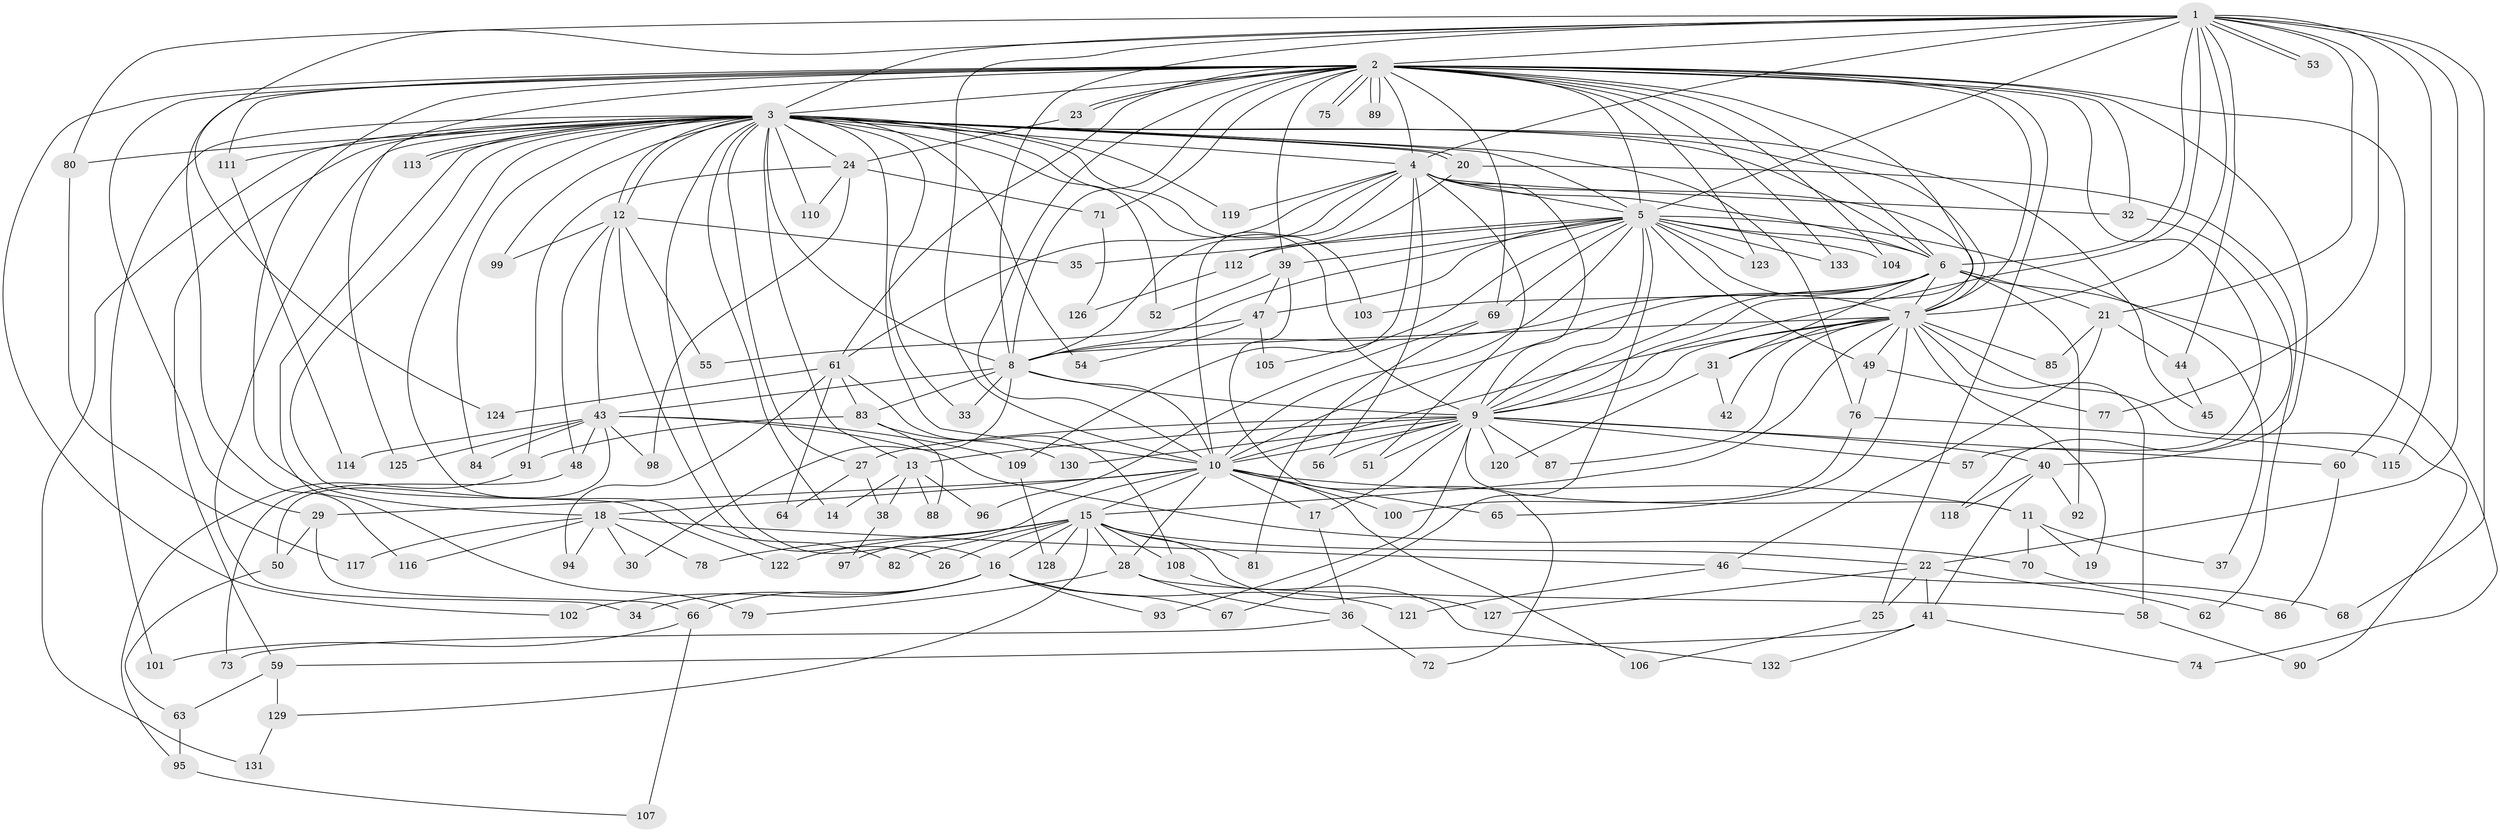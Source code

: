 // Generated by graph-tools (version 1.1) at 2025/13/03/09/25 04:13:55]
// undirected, 133 vertices, 291 edges
graph export_dot {
graph [start="1"]
  node [color=gray90,style=filled];
  1;
  2;
  3;
  4;
  5;
  6;
  7;
  8;
  9;
  10;
  11;
  12;
  13;
  14;
  15;
  16;
  17;
  18;
  19;
  20;
  21;
  22;
  23;
  24;
  25;
  26;
  27;
  28;
  29;
  30;
  31;
  32;
  33;
  34;
  35;
  36;
  37;
  38;
  39;
  40;
  41;
  42;
  43;
  44;
  45;
  46;
  47;
  48;
  49;
  50;
  51;
  52;
  53;
  54;
  55;
  56;
  57;
  58;
  59;
  60;
  61;
  62;
  63;
  64;
  65;
  66;
  67;
  68;
  69;
  70;
  71;
  72;
  73;
  74;
  75;
  76;
  77;
  78;
  79;
  80;
  81;
  82;
  83;
  84;
  85;
  86;
  87;
  88;
  89;
  90;
  91;
  92;
  93;
  94;
  95;
  96;
  97;
  98;
  99;
  100;
  101;
  102;
  103;
  104;
  105;
  106;
  107;
  108;
  109;
  110;
  111;
  112;
  113;
  114;
  115;
  116;
  117;
  118;
  119;
  120;
  121;
  122;
  123;
  124;
  125;
  126;
  127;
  128;
  129;
  130;
  131;
  132;
  133;
  1 -- 2;
  1 -- 3;
  1 -- 4;
  1 -- 5;
  1 -- 6;
  1 -- 7;
  1 -- 8;
  1 -- 9;
  1 -- 10;
  1 -- 21;
  1 -- 22;
  1 -- 44;
  1 -- 53;
  1 -- 53;
  1 -- 68;
  1 -- 77;
  1 -- 80;
  1 -- 115;
  1 -- 124;
  2 -- 3;
  2 -- 4;
  2 -- 5;
  2 -- 6;
  2 -- 7;
  2 -- 8;
  2 -- 9;
  2 -- 10;
  2 -- 18;
  2 -- 23;
  2 -- 23;
  2 -- 25;
  2 -- 29;
  2 -- 32;
  2 -- 39;
  2 -- 40;
  2 -- 57;
  2 -- 60;
  2 -- 61;
  2 -- 69;
  2 -- 71;
  2 -- 75;
  2 -- 75;
  2 -- 89;
  2 -- 89;
  2 -- 102;
  2 -- 104;
  2 -- 111;
  2 -- 116;
  2 -- 123;
  2 -- 125;
  2 -- 133;
  3 -- 4;
  3 -- 5;
  3 -- 6;
  3 -- 7;
  3 -- 8;
  3 -- 9;
  3 -- 10;
  3 -- 12;
  3 -- 12;
  3 -- 13;
  3 -- 14;
  3 -- 16;
  3 -- 20;
  3 -- 20;
  3 -- 24;
  3 -- 27;
  3 -- 33;
  3 -- 34;
  3 -- 45;
  3 -- 52;
  3 -- 54;
  3 -- 59;
  3 -- 76;
  3 -- 79;
  3 -- 80;
  3 -- 82;
  3 -- 84;
  3 -- 99;
  3 -- 101;
  3 -- 103;
  3 -- 110;
  3 -- 111;
  3 -- 113;
  3 -- 113;
  3 -- 119;
  3 -- 122;
  3 -- 131;
  4 -- 5;
  4 -- 6;
  4 -- 7;
  4 -- 8;
  4 -- 9;
  4 -- 10;
  4 -- 32;
  4 -- 51;
  4 -- 56;
  4 -- 61;
  4 -- 109;
  4 -- 119;
  5 -- 6;
  5 -- 7;
  5 -- 8;
  5 -- 9;
  5 -- 10;
  5 -- 35;
  5 -- 37;
  5 -- 39;
  5 -- 47;
  5 -- 49;
  5 -- 67;
  5 -- 69;
  5 -- 104;
  5 -- 105;
  5 -- 112;
  5 -- 123;
  5 -- 133;
  6 -- 7;
  6 -- 8;
  6 -- 9;
  6 -- 10;
  6 -- 21;
  6 -- 31;
  6 -- 74;
  6 -- 92;
  6 -- 103;
  7 -- 8;
  7 -- 9;
  7 -- 10;
  7 -- 15;
  7 -- 19;
  7 -- 31;
  7 -- 42;
  7 -- 49;
  7 -- 58;
  7 -- 65;
  7 -- 85;
  7 -- 87;
  7 -- 90;
  8 -- 9;
  8 -- 10;
  8 -- 30;
  8 -- 33;
  8 -- 43;
  8 -- 83;
  9 -- 10;
  9 -- 11;
  9 -- 13;
  9 -- 17;
  9 -- 27;
  9 -- 40;
  9 -- 51;
  9 -- 56;
  9 -- 57;
  9 -- 60;
  9 -- 87;
  9 -- 93;
  9 -- 120;
  9 -- 130;
  10 -- 11;
  10 -- 15;
  10 -- 17;
  10 -- 18;
  10 -- 28;
  10 -- 29;
  10 -- 65;
  10 -- 97;
  10 -- 100;
  10 -- 106;
  11 -- 19;
  11 -- 37;
  11 -- 70;
  12 -- 26;
  12 -- 35;
  12 -- 43;
  12 -- 48;
  12 -- 55;
  12 -- 99;
  13 -- 14;
  13 -- 38;
  13 -- 88;
  13 -- 96;
  15 -- 16;
  15 -- 22;
  15 -- 26;
  15 -- 28;
  15 -- 78;
  15 -- 81;
  15 -- 82;
  15 -- 108;
  15 -- 122;
  15 -- 127;
  15 -- 128;
  15 -- 129;
  16 -- 34;
  16 -- 66;
  16 -- 67;
  16 -- 93;
  16 -- 102;
  16 -- 121;
  17 -- 36;
  18 -- 30;
  18 -- 46;
  18 -- 78;
  18 -- 94;
  18 -- 116;
  18 -- 117;
  20 -- 62;
  20 -- 112;
  21 -- 44;
  21 -- 46;
  21 -- 85;
  22 -- 25;
  22 -- 41;
  22 -- 62;
  22 -- 127;
  23 -- 24;
  24 -- 71;
  24 -- 91;
  24 -- 98;
  24 -- 110;
  25 -- 106;
  27 -- 38;
  27 -- 64;
  28 -- 36;
  28 -- 58;
  28 -- 79;
  29 -- 50;
  29 -- 66;
  31 -- 42;
  31 -- 120;
  32 -- 118;
  36 -- 72;
  36 -- 73;
  38 -- 97;
  39 -- 47;
  39 -- 52;
  39 -- 72;
  40 -- 41;
  40 -- 92;
  40 -- 118;
  41 -- 59;
  41 -- 74;
  41 -- 132;
  43 -- 48;
  43 -- 50;
  43 -- 70;
  43 -- 84;
  43 -- 98;
  43 -- 109;
  43 -- 114;
  43 -- 125;
  44 -- 45;
  46 -- 68;
  46 -- 121;
  47 -- 54;
  47 -- 55;
  47 -- 105;
  48 -- 73;
  49 -- 76;
  49 -- 77;
  50 -- 63;
  58 -- 90;
  59 -- 63;
  59 -- 129;
  60 -- 86;
  61 -- 64;
  61 -- 83;
  61 -- 94;
  61 -- 108;
  61 -- 124;
  63 -- 95;
  66 -- 101;
  66 -- 107;
  69 -- 81;
  69 -- 96;
  70 -- 86;
  71 -- 126;
  76 -- 100;
  76 -- 115;
  80 -- 117;
  83 -- 88;
  83 -- 91;
  83 -- 130;
  91 -- 95;
  95 -- 107;
  108 -- 132;
  109 -- 128;
  111 -- 114;
  112 -- 126;
  129 -- 131;
}
